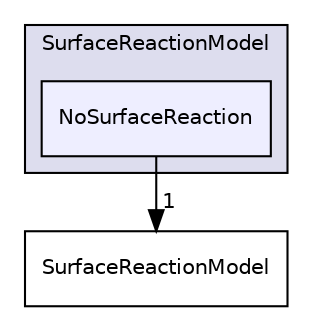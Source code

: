 digraph "src/lagrangian/intermediate/submodels/ReactingMultiphase/SurfaceReactionModel/NoSurfaceReaction" {
  bgcolor=transparent;
  compound=true
  node [ fontsize="10", fontname="Helvetica"];
  edge [ labelfontsize="10", labelfontname="Helvetica"];
  subgraph clusterdir_4e23b1bba467102987a015a625bcb2e0 {
    graph [ bgcolor="#ddddee", pencolor="black", label="SurfaceReactionModel" fontname="Helvetica", fontsize="10", URL="dir_4e23b1bba467102987a015a625bcb2e0.html"]
  dir_1baad30b9912e193f9d93f8ac601e6d0 [shape=box, label="NoSurfaceReaction", style="filled", fillcolor="#eeeeff", pencolor="black", URL="dir_1baad30b9912e193f9d93f8ac601e6d0.html"];
  }
  dir_3b2356bc1b35347ed10c00a389d0614f [shape=box label="SurfaceReactionModel" URL="dir_3b2356bc1b35347ed10c00a389d0614f.html"];
  dir_1baad30b9912e193f9d93f8ac601e6d0->dir_3b2356bc1b35347ed10c00a389d0614f [headlabel="1", labeldistance=1.5 headhref="dir_001624_001625.html"];
}
